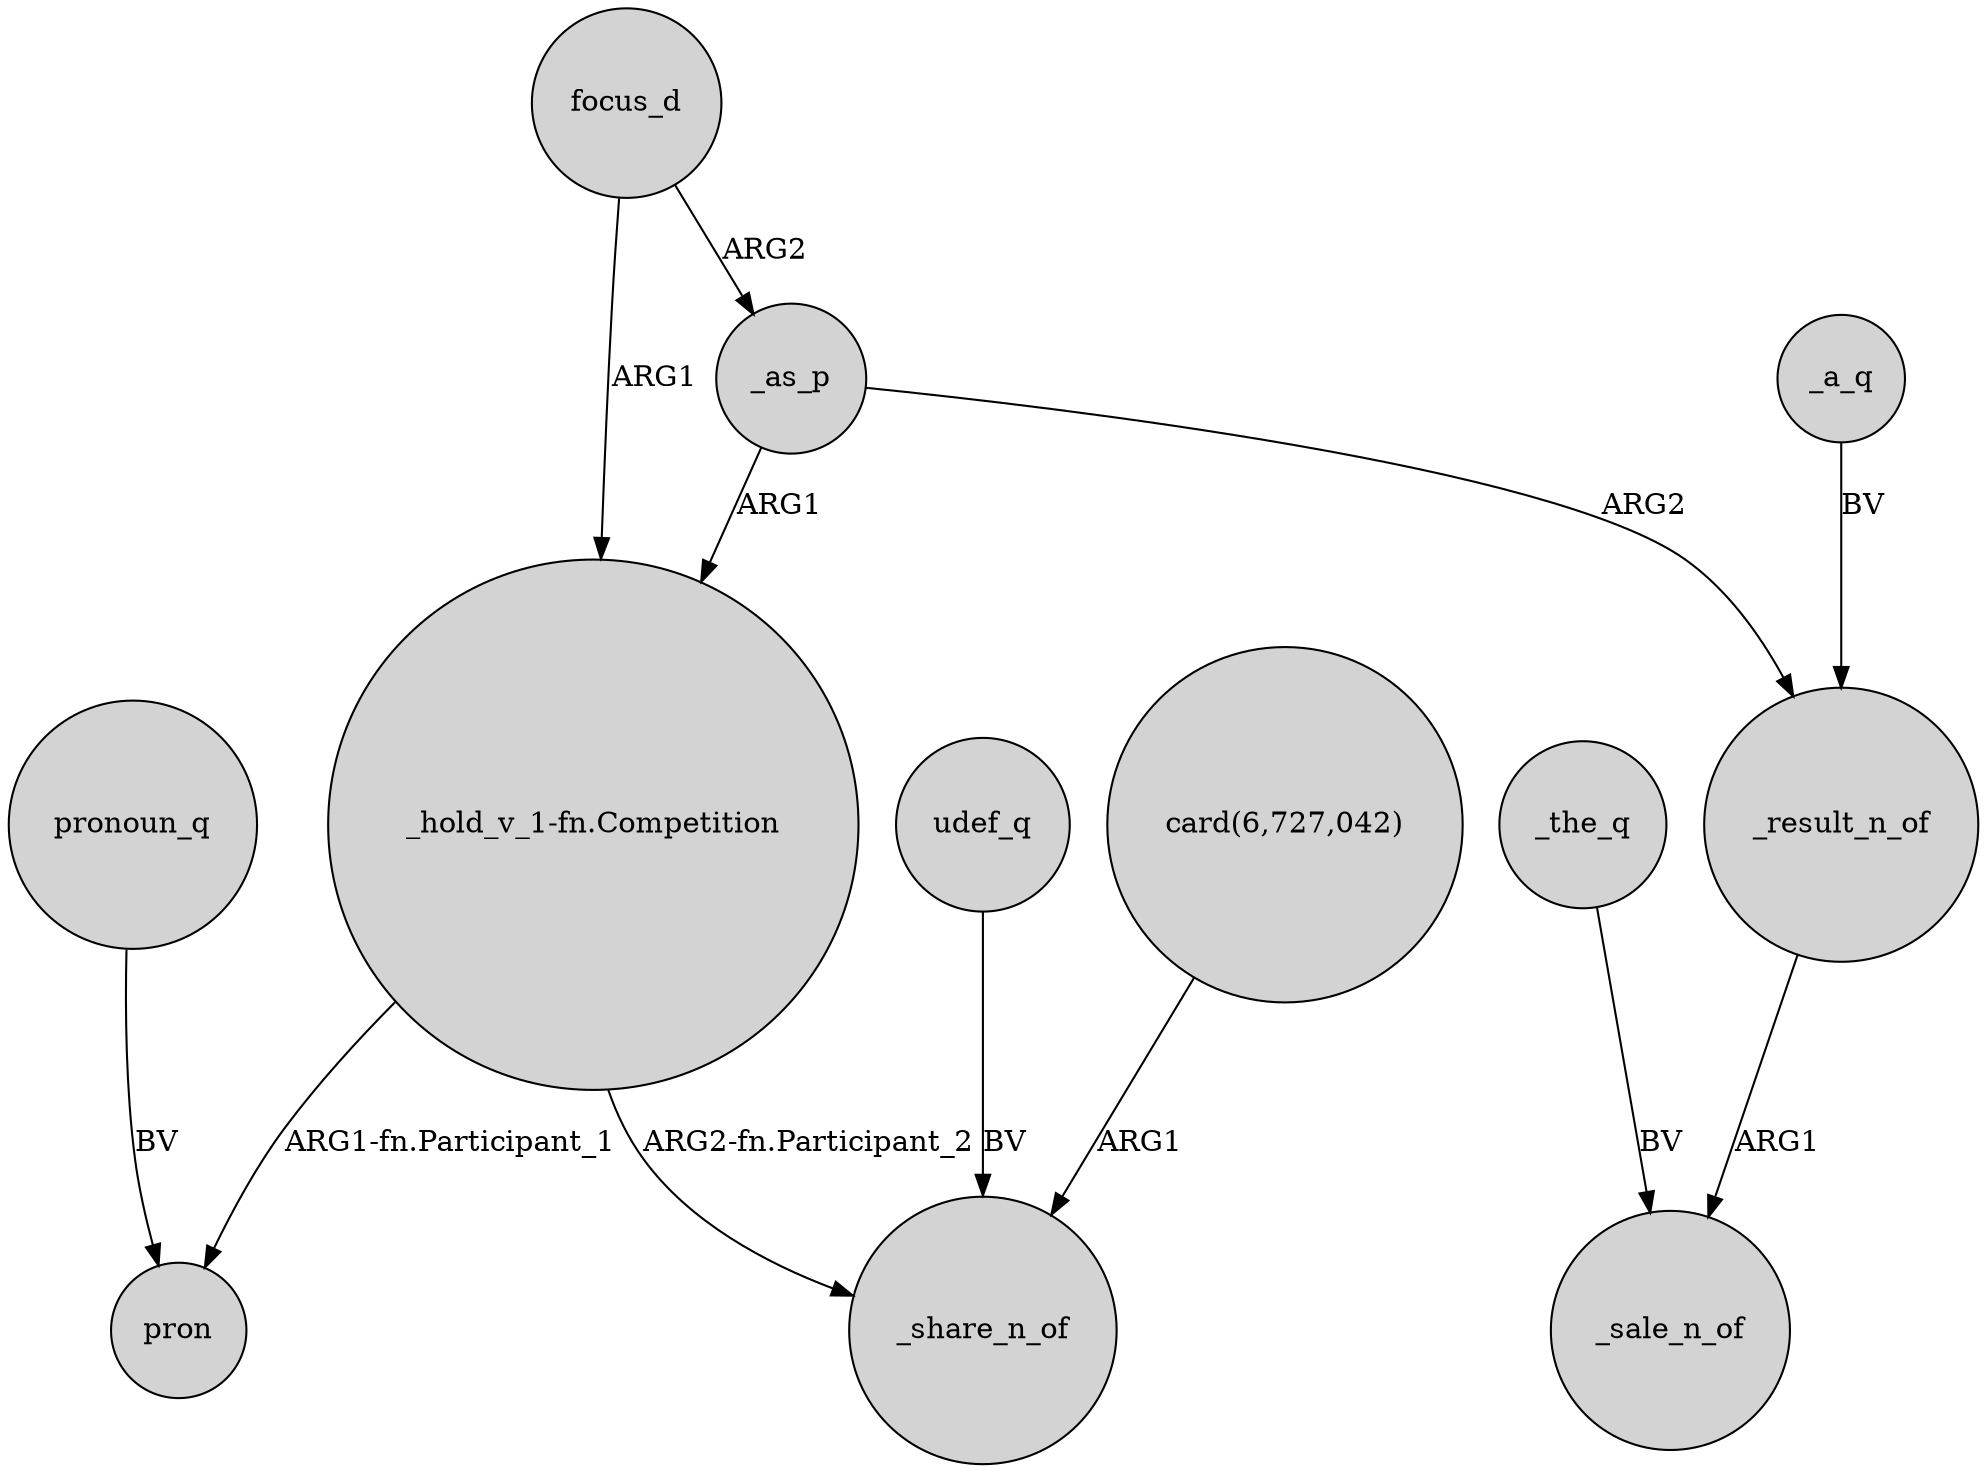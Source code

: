 digraph {
	node [shape=circle style=filled]
	"card(6,727,042)" -> _share_n_of [label=ARG1]
	"_hold_v_1-fn.Competition" -> _share_n_of [label="ARG2-fn.Participant_2"]
	"_hold_v_1-fn.Competition" -> pron [label="ARG1-fn.Participant_1"]
	focus_d -> _as_p [label=ARG2]
	udef_q -> _share_n_of [label=BV]
	_as_p -> "_hold_v_1-fn.Competition" [label=ARG1]
	_the_q -> _sale_n_of [label=BV]
	pronoun_q -> pron [label=BV]
	focus_d -> "_hold_v_1-fn.Competition" [label=ARG1]
	_as_p -> _result_n_of [label=ARG2]
	_a_q -> _result_n_of [label=BV]
	_result_n_of -> _sale_n_of [label=ARG1]
}
